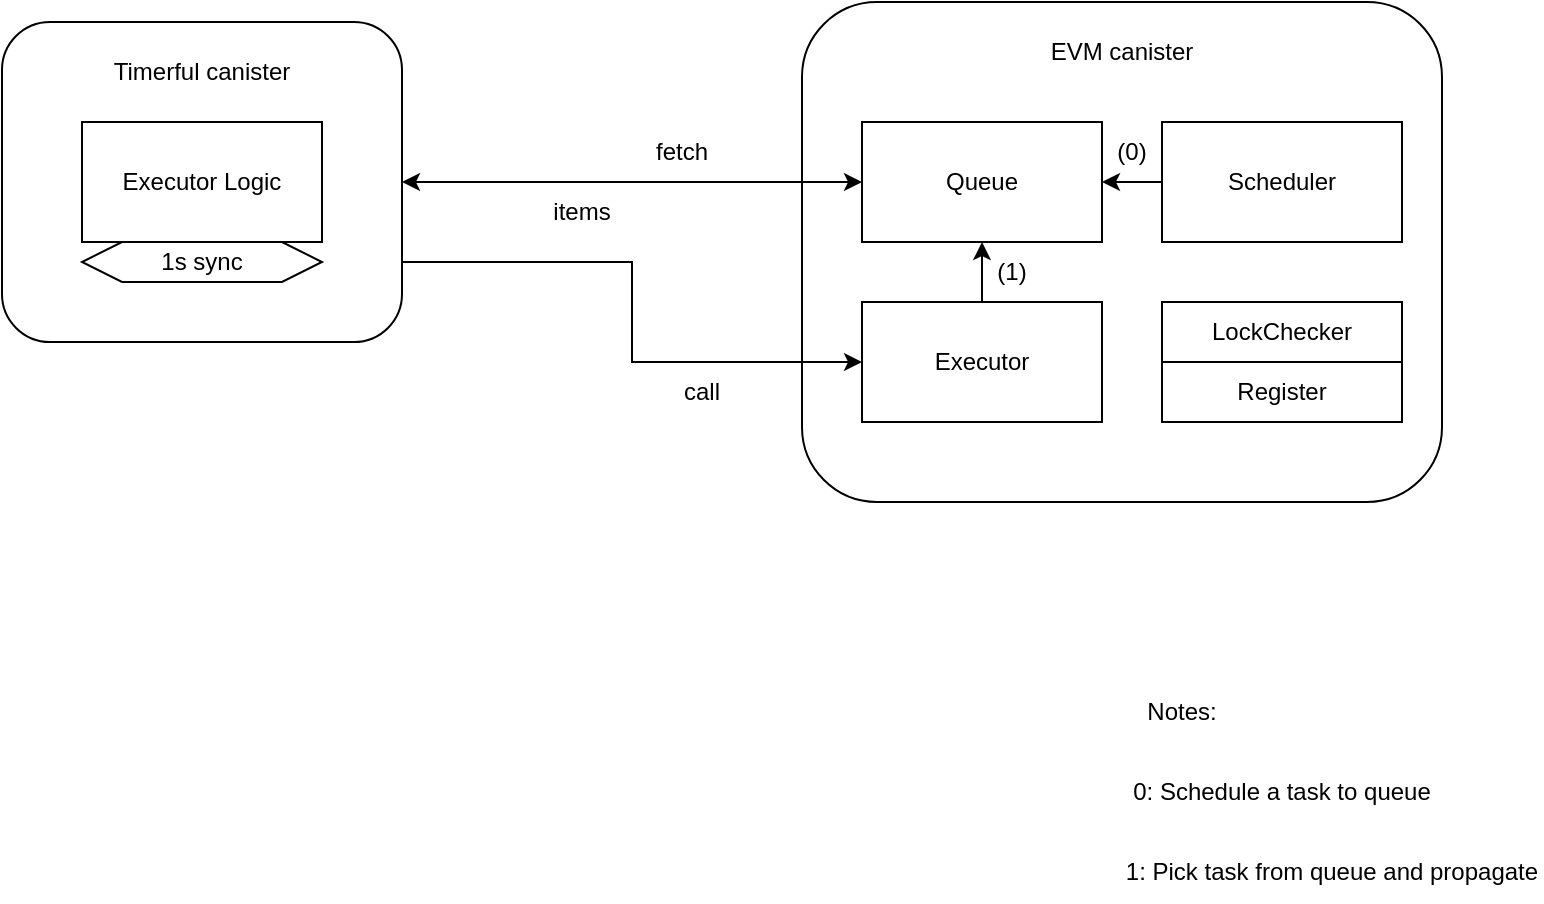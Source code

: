 <mxfile version="22.0.3" type="device">
  <diagram name="Page-1" id="KVO_y_9O0_PyXdZhK8M-">
    <mxGraphModel dx="1050" dy="566" grid="1" gridSize="10" guides="1" tooltips="1" connect="1" arrows="1" fold="1" page="1" pageScale="1" pageWidth="850" pageHeight="1100" math="0" shadow="0">
      <root>
        <mxCell id="0" />
        <mxCell id="1" parent="0" />
        <mxCell id="WPKAx0qf9ftIlrORjgp7-2" value="" style="rounded=1;whiteSpace=wrap;html=1;" vertex="1" parent="1">
          <mxGeometry x="40" y="120" width="200" height="160" as="geometry" />
        </mxCell>
        <mxCell id="WPKAx0qf9ftIlrORjgp7-4" value="" style="rounded=1;whiteSpace=wrap;html=1;" vertex="1" parent="1">
          <mxGeometry x="440" y="110" width="320" height="250" as="geometry" />
        </mxCell>
        <mxCell id="WPKAx0qf9ftIlrORjgp7-23" style="edgeStyle=orthogonalEdgeStyle;rounded=0;orthogonalLoop=1;jettySize=auto;html=1;exitX=1;exitY=0.75;exitDx=0;exitDy=0;entryX=0;entryY=0.5;entryDx=0;entryDy=0;" edge="1" parent="1" source="WPKAx0qf9ftIlrORjgp7-2" target="WPKAx0qf9ftIlrORjgp7-21">
          <mxGeometry relative="1" as="geometry" />
        </mxCell>
        <mxCell id="WPKAx0qf9ftIlrORjgp7-1" value="Executor Logic" style="rounded=0;whiteSpace=wrap;html=1;" vertex="1" parent="1">
          <mxGeometry x="80" y="170" width="120" height="60" as="geometry" />
        </mxCell>
        <mxCell id="WPKAx0qf9ftIlrORjgp7-3" value="Timerful canister" style="text;html=1;strokeColor=none;fillColor=none;align=center;verticalAlign=middle;whiteSpace=wrap;rounded=0;" vertex="1" parent="1">
          <mxGeometry x="85" y="130" width="110" height="30" as="geometry" />
        </mxCell>
        <mxCell id="WPKAx0qf9ftIlrORjgp7-5" value="Queue" style="rounded=0;whiteSpace=wrap;html=1;" vertex="1" parent="1">
          <mxGeometry x="470" y="170" width="120" height="60" as="geometry" />
        </mxCell>
        <mxCell id="WPKAx0qf9ftIlrORjgp7-6" value="EVM canister" style="text;html=1;strokeColor=none;fillColor=none;align=center;verticalAlign=middle;whiteSpace=wrap;rounded=0;" vertex="1" parent="1">
          <mxGeometry x="545" y="120" width="110" height="30" as="geometry" />
        </mxCell>
        <mxCell id="WPKAx0qf9ftIlrORjgp7-22" style="edgeStyle=orthogonalEdgeStyle;rounded=0;orthogonalLoop=1;jettySize=auto;html=1;exitX=0;exitY=0.5;exitDx=0;exitDy=0;entryX=1;entryY=0.5;entryDx=0;entryDy=0;" edge="1" parent="1" source="WPKAx0qf9ftIlrORjgp7-8" target="WPKAx0qf9ftIlrORjgp7-5">
          <mxGeometry relative="1" as="geometry" />
        </mxCell>
        <mxCell id="WPKAx0qf9ftIlrORjgp7-8" value="Scheduler" style="rounded=0;whiteSpace=wrap;html=1;" vertex="1" parent="1">
          <mxGeometry x="620" y="170" width="120" height="60" as="geometry" />
        </mxCell>
        <mxCell id="WPKAx0qf9ftIlrORjgp7-10" value="1s sync" style="shape=hexagon;perimeter=hexagonPerimeter2;whiteSpace=wrap;html=1;fixedSize=1;" vertex="1" parent="1">
          <mxGeometry x="80" y="230" width="120" height="20" as="geometry" />
        </mxCell>
        <mxCell id="WPKAx0qf9ftIlrORjgp7-11" value="fetch" style="text;html=1;strokeColor=none;fillColor=none;align=center;verticalAlign=middle;whiteSpace=wrap;rounded=0;" vertex="1" parent="1">
          <mxGeometry x="350" y="170" width="60" height="30" as="geometry" />
        </mxCell>
        <mxCell id="WPKAx0qf9ftIlrORjgp7-14" value="items" style="text;html=1;strokeColor=none;fillColor=none;align=center;verticalAlign=middle;whiteSpace=wrap;rounded=0;" vertex="1" parent="1">
          <mxGeometry x="300" y="200" width="60" height="30" as="geometry" />
        </mxCell>
        <mxCell id="WPKAx0qf9ftIlrORjgp7-16" value="call" style="text;html=1;strokeColor=none;fillColor=none;align=center;verticalAlign=middle;whiteSpace=wrap;rounded=0;" vertex="1" parent="1">
          <mxGeometry x="360" y="290" width="60" height="30" as="geometry" />
        </mxCell>
        <mxCell id="WPKAx0qf9ftIlrORjgp7-17" value="" style="endArrow=classic;startArrow=classic;html=1;rounded=0;entryX=0;entryY=0.5;entryDx=0;entryDy=0;" edge="1" parent="1" target="WPKAx0qf9ftIlrORjgp7-5">
          <mxGeometry width="50" height="50" relative="1" as="geometry">
            <mxPoint x="240" y="200" as="sourcePoint" />
            <mxPoint x="290" y="150" as="targetPoint" />
          </mxGeometry>
        </mxCell>
        <mxCell id="WPKAx0qf9ftIlrORjgp7-18" value="LockChecker" style="rounded=0;whiteSpace=wrap;html=1;" vertex="1" parent="1">
          <mxGeometry x="620" y="260" width="120" height="30" as="geometry" />
        </mxCell>
        <mxCell id="WPKAx0qf9ftIlrORjgp7-19" value="Register" style="rounded=0;whiteSpace=wrap;html=1;" vertex="1" parent="1">
          <mxGeometry x="620" y="290" width="120" height="30" as="geometry" />
        </mxCell>
        <mxCell id="WPKAx0qf9ftIlrORjgp7-24" style="edgeStyle=orthogonalEdgeStyle;rounded=0;orthogonalLoop=1;jettySize=auto;html=1;exitX=0.5;exitY=0;exitDx=0;exitDy=0;entryX=0.5;entryY=1;entryDx=0;entryDy=0;" edge="1" parent="1" source="WPKAx0qf9ftIlrORjgp7-21" target="WPKAx0qf9ftIlrORjgp7-5">
          <mxGeometry relative="1" as="geometry" />
        </mxCell>
        <mxCell id="WPKAx0qf9ftIlrORjgp7-21" value="Executor" style="rounded=0;whiteSpace=wrap;html=1;" vertex="1" parent="1">
          <mxGeometry x="470" y="260" width="120" height="60" as="geometry" />
        </mxCell>
        <mxCell id="WPKAx0qf9ftIlrORjgp7-25" value="(0)" style="text;html=1;strokeColor=none;fillColor=none;align=center;verticalAlign=middle;whiteSpace=wrap;rounded=0;" vertex="1" parent="1">
          <mxGeometry x="590" y="170" width="30" height="30" as="geometry" />
        </mxCell>
        <mxCell id="WPKAx0qf9ftIlrORjgp7-26" value="(1)" style="text;html=1;strokeColor=none;fillColor=none;align=center;verticalAlign=middle;whiteSpace=wrap;rounded=0;" vertex="1" parent="1">
          <mxGeometry x="530" y="230" width="30" height="30" as="geometry" />
        </mxCell>
        <mxCell id="WPKAx0qf9ftIlrORjgp7-27" value="0: Schedule a task to queue" style="text;html=1;strokeColor=none;fillColor=none;align=center;verticalAlign=middle;whiteSpace=wrap;rounded=0;" vertex="1" parent="1">
          <mxGeometry x="600" y="490" width="160" height="30" as="geometry" />
        </mxCell>
        <mxCell id="WPKAx0qf9ftIlrORjgp7-28" value="1: Pick task from queue and propagate" style="text;html=1;strokeColor=none;fillColor=none;align=center;verticalAlign=middle;whiteSpace=wrap;rounded=0;" vertex="1" parent="1">
          <mxGeometry x="600" y="530" width="210" height="30" as="geometry" />
        </mxCell>
        <mxCell id="WPKAx0qf9ftIlrORjgp7-29" value="Notes:" style="text;html=1;strokeColor=none;fillColor=none;align=center;verticalAlign=middle;whiteSpace=wrap;rounded=0;" vertex="1" parent="1">
          <mxGeometry x="600" y="450" width="60" height="30" as="geometry" />
        </mxCell>
      </root>
    </mxGraphModel>
  </diagram>
</mxfile>

